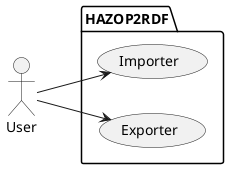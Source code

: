 @startuml
left to right direction

actor User

package HAZOP2RDF {
  usecase Importer
  usecase Exporter
}

User --> Importer
User --> Exporter
@enduml